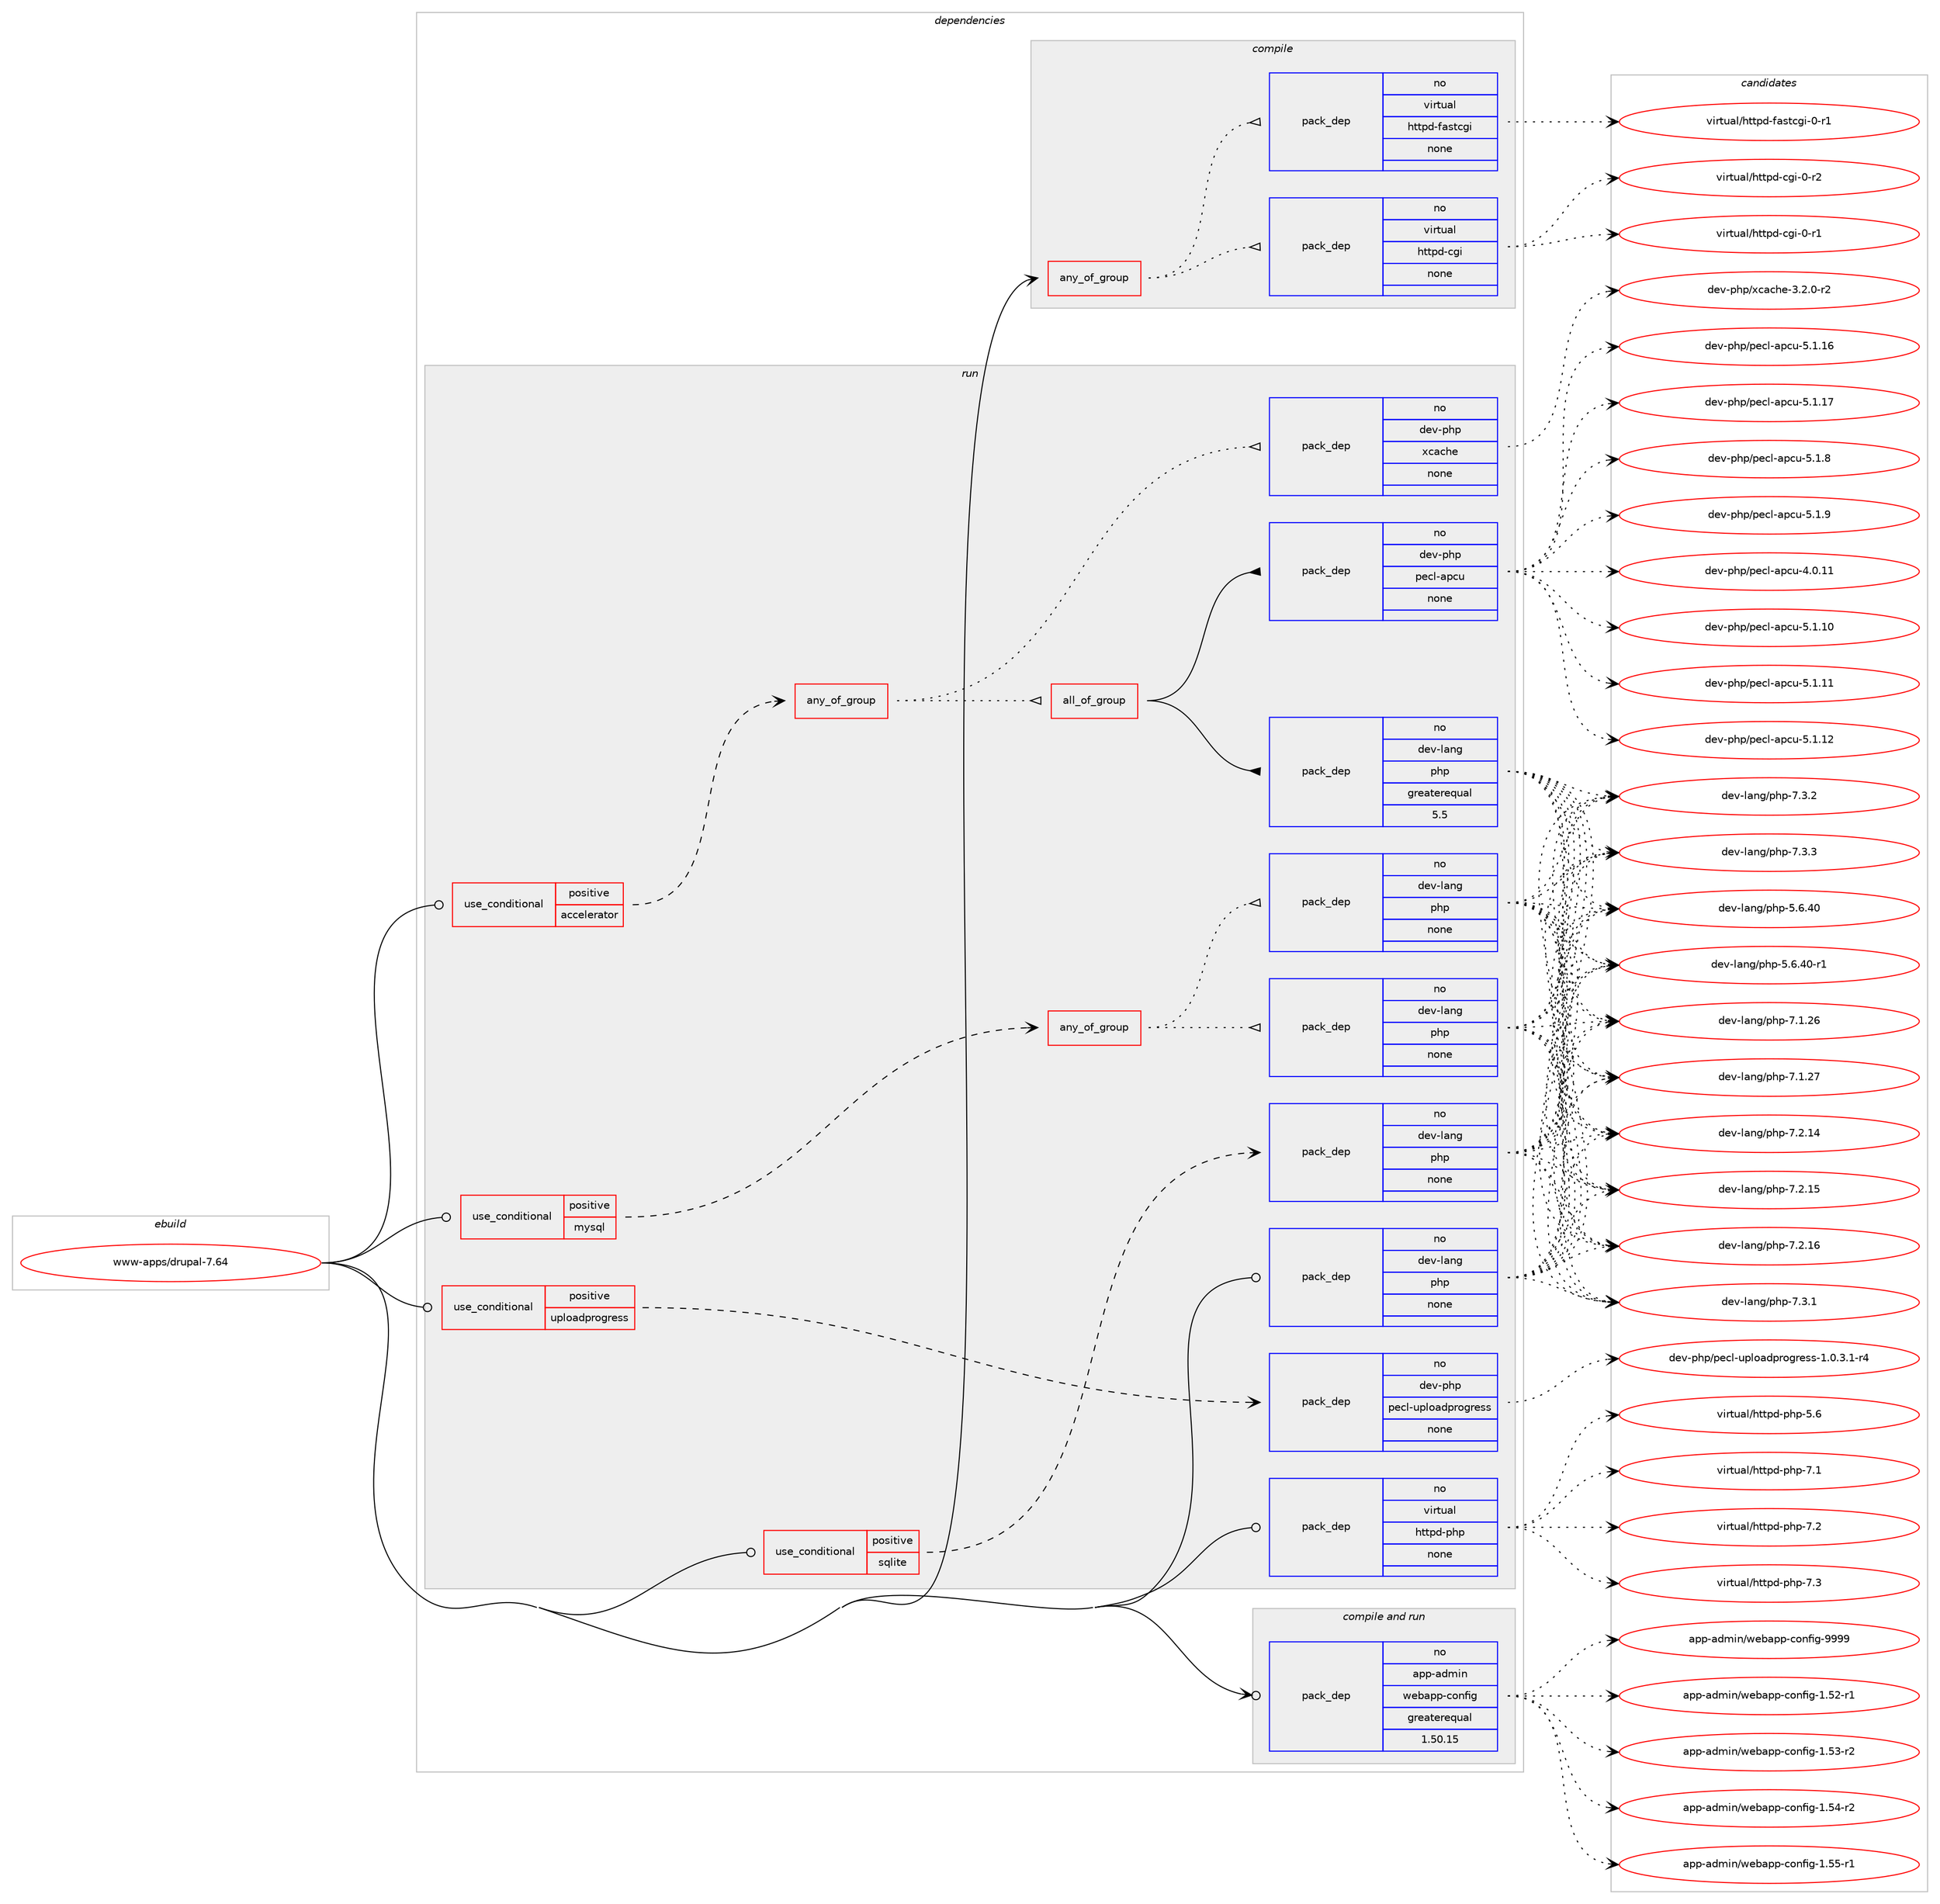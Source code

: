 digraph prolog {

# *************
# Graph options
# *************

newrank=true;
concentrate=true;
compound=true;
graph [rankdir=LR,fontname=Helvetica,fontsize=10,ranksep=1.5];#, ranksep=2.5, nodesep=0.2];
edge  [arrowhead=vee];
node  [fontname=Helvetica,fontsize=10];

# **********
# The ebuild
# **********

subgraph cluster_leftcol {
color=gray;
rank=same;
label=<<i>ebuild</i>>;
id [label="www-apps/drupal-7.64", color=red, width=4, href="../www-apps/drupal-7.64.svg"];
}

# ****************
# The dependencies
# ****************

subgraph cluster_midcol {
color=gray;
label=<<i>dependencies</i>>;
subgraph cluster_compile {
fillcolor="#eeeeee";
style=filled;
label=<<i>compile</i>>;
subgraph any28162 {
dependency1744294 [label=<<TABLE BORDER="0" CELLBORDER="1" CELLSPACING="0" CELLPADDING="4"><TR><TD CELLPADDING="10">any_of_group</TD></TR></TABLE>>, shape=none, color=red];subgraph pack1252166 {
dependency1744295 [label=<<TABLE BORDER="0" CELLBORDER="1" CELLSPACING="0" CELLPADDING="4" WIDTH="220"><TR><TD ROWSPAN="6" CELLPADDING="30">pack_dep</TD></TR><TR><TD WIDTH="110">no</TD></TR><TR><TD>virtual</TD></TR><TR><TD>httpd-cgi</TD></TR><TR><TD>none</TD></TR><TR><TD></TD></TR></TABLE>>, shape=none, color=blue];
}
dependency1744294:e -> dependency1744295:w [weight=20,style="dotted",arrowhead="oinv"];
subgraph pack1252167 {
dependency1744296 [label=<<TABLE BORDER="0" CELLBORDER="1" CELLSPACING="0" CELLPADDING="4" WIDTH="220"><TR><TD ROWSPAN="6" CELLPADDING="30">pack_dep</TD></TR><TR><TD WIDTH="110">no</TD></TR><TR><TD>virtual</TD></TR><TR><TD>httpd-fastcgi</TD></TR><TR><TD>none</TD></TR><TR><TD></TD></TR></TABLE>>, shape=none, color=blue];
}
dependency1744294:e -> dependency1744296:w [weight=20,style="dotted",arrowhead="oinv"];
}
id:e -> dependency1744294:w [weight=20,style="solid",arrowhead="vee"];
}
subgraph cluster_compileandrun {
fillcolor="#eeeeee";
style=filled;
label=<<i>compile and run</i>>;
subgraph pack1252168 {
dependency1744297 [label=<<TABLE BORDER="0" CELLBORDER="1" CELLSPACING="0" CELLPADDING="4" WIDTH="220"><TR><TD ROWSPAN="6" CELLPADDING="30">pack_dep</TD></TR><TR><TD WIDTH="110">no</TD></TR><TR><TD>app-admin</TD></TR><TR><TD>webapp-config</TD></TR><TR><TD>greaterequal</TD></TR><TR><TD>1.50.15</TD></TR></TABLE>>, shape=none, color=blue];
}
id:e -> dependency1744297:w [weight=20,style="solid",arrowhead="odotvee"];
}
subgraph cluster_run {
fillcolor="#eeeeee";
style=filled;
label=<<i>run</i>>;
subgraph cond462974 {
dependency1744298 [label=<<TABLE BORDER="0" CELLBORDER="1" CELLSPACING="0" CELLPADDING="4"><TR><TD ROWSPAN="3" CELLPADDING="10">use_conditional</TD></TR><TR><TD>positive</TD></TR><TR><TD>accelerator</TD></TR></TABLE>>, shape=none, color=red];
subgraph any28163 {
dependency1744299 [label=<<TABLE BORDER="0" CELLBORDER="1" CELLSPACING="0" CELLPADDING="4"><TR><TD CELLPADDING="10">any_of_group</TD></TR></TABLE>>, shape=none, color=red];subgraph pack1252169 {
dependency1744300 [label=<<TABLE BORDER="0" CELLBORDER="1" CELLSPACING="0" CELLPADDING="4" WIDTH="220"><TR><TD ROWSPAN="6" CELLPADDING="30">pack_dep</TD></TR><TR><TD WIDTH="110">no</TD></TR><TR><TD>dev-php</TD></TR><TR><TD>xcache</TD></TR><TR><TD>none</TD></TR><TR><TD></TD></TR></TABLE>>, shape=none, color=blue];
}
dependency1744299:e -> dependency1744300:w [weight=20,style="dotted",arrowhead="oinv"];
subgraph all995 {
dependency1744301 [label=<<TABLE BORDER="0" CELLBORDER="1" CELLSPACING="0" CELLPADDING="4"><TR><TD CELLPADDING="10">all_of_group</TD></TR></TABLE>>, shape=none, color=red];subgraph pack1252170 {
dependency1744302 [label=<<TABLE BORDER="0" CELLBORDER="1" CELLSPACING="0" CELLPADDING="4" WIDTH="220"><TR><TD ROWSPAN="6" CELLPADDING="30">pack_dep</TD></TR><TR><TD WIDTH="110">no</TD></TR><TR><TD>dev-lang</TD></TR><TR><TD>php</TD></TR><TR><TD>greaterequal</TD></TR><TR><TD>5.5</TD></TR></TABLE>>, shape=none, color=blue];
}
dependency1744301:e -> dependency1744302:w [weight=20,style="solid",arrowhead="inv"];
subgraph pack1252171 {
dependency1744303 [label=<<TABLE BORDER="0" CELLBORDER="1" CELLSPACING="0" CELLPADDING="4" WIDTH="220"><TR><TD ROWSPAN="6" CELLPADDING="30">pack_dep</TD></TR><TR><TD WIDTH="110">no</TD></TR><TR><TD>dev-php</TD></TR><TR><TD>pecl-apcu</TD></TR><TR><TD>none</TD></TR><TR><TD></TD></TR></TABLE>>, shape=none, color=blue];
}
dependency1744301:e -> dependency1744303:w [weight=20,style="solid",arrowhead="inv"];
}
dependency1744299:e -> dependency1744301:w [weight=20,style="dotted",arrowhead="oinv"];
}
dependency1744298:e -> dependency1744299:w [weight=20,style="dashed",arrowhead="vee"];
}
id:e -> dependency1744298:w [weight=20,style="solid",arrowhead="odot"];
subgraph cond462975 {
dependency1744304 [label=<<TABLE BORDER="0" CELLBORDER="1" CELLSPACING="0" CELLPADDING="4"><TR><TD ROWSPAN="3" CELLPADDING="10">use_conditional</TD></TR><TR><TD>positive</TD></TR><TR><TD>mysql</TD></TR></TABLE>>, shape=none, color=red];
subgraph any28164 {
dependency1744305 [label=<<TABLE BORDER="0" CELLBORDER="1" CELLSPACING="0" CELLPADDING="4"><TR><TD CELLPADDING="10">any_of_group</TD></TR></TABLE>>, shape=none, color=red];subgraph pack1252172 {
dependency1744306 [label=<<TABLE BORDER="0" CELLBORDER="1" CELLSPACING="0" CELLPADDING="4" WIDTH="220"><TR><TD ROWSPAN="6" CELLPADDING="30">pack_dep</TD></TR><TR><TD WIDTH="110">no</TD></TR><TR><TD>dev-lang</TD></TR><TR><TD>php</TD></TR><TR><TD>none</TD></TR><TR><TD></TD></TR></TABLE>>, shape=none, color=blue];
}
dependency1744305:e -> dependency1744306:w [weight=20,style="dotted",arrowhead="oinv"];
subgraph pack1252173 {
dependency1744307 [label=<<TABLE BORDER="0" CELLBORDER="1" CELLSPACING="0" CELLPADDING="4" WIDTH="220"><TR><TD ROWSPAN="6" CELLPADDING="30">pack_dep</TD></TR><TR><TD WIDTH="110">no</TD></TR><TR><TD>dev-lang</TD></TR><TR><TD>php</TD></TR><TR><TD>none</TD></TR><TR><TD></TD></TR></TABLE>>, shape=none, color=blue];
}
dependency1744305:e -> dependency1744307:w [weight=20,style="dotted",arrowhead="oinv"];
}
dependency1744304:e -> dependency1744305:w [weight=20,style="dashed",arrowhead="vee"];
}
id:e -> dependency1744304:w [weight=20,style="solid",arrowhead="odot"];
subgraph cond462976 {
dependency1744308 [label=<<TABLE BORDER="0" CELLBORDER="1" CELLSPACING="0" CELLPADDING="4"><TR><TD ROWSPAN="3" CELLPADDING="10">use_conditional</TD></TR><TR><TD>positive</TD></TR><TR><TD>sqlite</TD></TR></TABLE>>, shape=none, color=red];
subgraph pack1252174 {
dependency1744309 [label=<<TABLE BORDER="0" CELLBORDER="1" CELLSPACING="0" CELLPADDING="4" WIDTH="220"><TR><TD ROWSPAN="6" CELLPADDING="30">pack_dep</TD></TR><TR><TD WIDTH="110">no</TD></TR><TR><TD>dev-lang</TD></TR><TR><TD>php</TD></TR><TR><TD>none</TD></TR><TR><TD></TD></TR></TABLE>>, shape=none, color=blue];
}
dependency1744308:e -> dependency1744309:w [weight=20,style="dashed",arrowhead="vee"];
}
id:e -> dependency1744308:w [weight=20,style="solid",arrowhead="odot"];
subgraph cond462977 {
dependency1744310 [label=<<TABLE BORDER="0" CELLBORDER="1" CELLSPACING="0" CELLPADDING="4"><TR><TD ROWSPAN="3" CELLPADDING="10">use_conditional</TD></TR><TR><TD>positive</TD></TR><TR><TD>uploadprogress</TD></TR></TABLE>>, shape=none, color=red];
subgraph pack1252175 {
dependency1744311 [label=<<TABLE BORDER="0" CELLBORDER="1" CELLSPACING="0" CELLPADDING="4" WIDTH="220"><TR><TD ROWSPAN="6" CELLPADDING="30">pack_dep</TD></TR><TR><TD WIDTH="110">no</TD></TR><TR><TD>dev-php</TD></TR><TR><TD>pecl-uploadprogress</TD></TR><TR><TD>none</TD></TR><TR><TD></TD></TR></TABLE>>, shape=none, color=blue];
}
dependency1744310:e -> dependency1744311:w [weight=20,style="dashed",arrowhead="vee"];
}
id:e -> dependency1744310:w [weight=20,style="solid",arrowhead="odot"];
subgraph pack1252176 {
dependency1744312 [label=<<TABLE BORDER="0" CELLBORDER="1" CELLSPACING="0" CELLPADDING="4" WIDTH="220"><TR><TD ROWSPAN="6" CELLPADDING="30">pack_dep</TD></TR><TR><TD WIDTH="110">no</TD></TR><TR><TD>dev-lang</TD></TR><TR><TD>php</TD></TR><TR><TD>none</TD></TR><TR><TD></TD></TR></TABLE>>, shape=none, color=blue];
}
id:e -> dependency1744312:w [weight=20,style="solid",arrowhead="odot"];
subgraph pack1252177 {
dependency1744313 [label=<<TABLE BORDER="0" CELLBORDER="1" CELLSPACING="0" CELLPADDING="4" WIDTH="220"><TR><TD ROWSPAN="6" CELLPADDING="30">pack_dep</TD></TR><TR><TD WIDTH="110">no</TD></TR><TR><TD>virtual</TD></TR><TR><TD>httpd-php</TD></TR><TR><TD>none</TD></TR><TR><TD></TD></TR></TABLE>>, shape=none, color=blue];
}
id:e -> dependency1744313:w [weight=20,style="solid",arrowhead="odot"];
}
}

# **************
# The candidates
# **************

subgraph cluster_choices {
rank=same;
color=gray;
label=<<i>candidates</i>>;

subgraph choice1252166 {
color=black;
nodesep=1;
choice1181051141161179710847104116116112100459910310545484511449 [label="virtual/httpd-cgi-0-r1", color=red, width=4,href="../virtual/httpd-cgi-0-r1.svg"];
choice1181051141161179710847104116116112100459910310545484511450 [label="virtual/httpd-cgi-0-r2", color=red, width=4,href="../virtual/httpd-cgi-0-r2.svg"];
dependency1744295:e -> choice1181051141161179710847104116116112100459910310545484511449:w [style=dotted,weight="100"];
dependency1744295:e -> choice1181051141161179710847104116116112100459910310545484511450:w [style=dotted,weight="100"];
}
subgraph choice1252167 {
color=black;
nodesep=1;
choice118105114116117971084710411611611210045102971151169910310545484511449 [label="virtual/httpd-fastcgi-0-r1", color=red, width=4,href="../virtual/httpd-fastcgi-0-r1.svg"];
dependency1744296:e -> choice118105114116117971084710411611611210045102971151169910310545484511449:w [style=dotted,weight="100"];
}
subgraph choice1252168 {
color=black;
nodesep=1;
choice971121124597100109105110471191019897112112459911111010210510345494653504511449 [label="app-admin/webapp-config-1.52-r1", color=red, width=4,href="../app-admin/webapp-config-1.52-r1.svg"];
choice971121124597100109105110471191019897112112459911111010210510345494653514511450 [label="app-admin/webapp-config-1.53-r2", color=red, width=4,href="../app-admin/webapp-config-1.53-r2.svg"];
choice971121124597100109105110471191019897112112459911111010210510345494653524511450 [label="app-admin/webapp-config-1.54-r2", color=red, width=4,href="../app-admin/webapp-config-1.54-r2.svg"];
choice971121124597100109105110471191019897112112459911111010210510345494653534511449 [label="app-admin/webapp-config-1.55-r1", color=red, width=4,href="../app-admin/webapp-config-1.55-r1.svg"];
choice97112112459710010910511047119101989711211245991111101021051034557575757 [label="app-admin/webapp-config-9999", color=red, width=4,href="../app-admin/webapp-config-9999.svg"];
dependency1744297:e -> choice971121124597100109105110471191019897112112459911111010210510345494653504511449:w [style=dotted,weight="100"];
dependency1744297:e -> choice971121124597100109105110471191019897112112459911111010210510345494653514511450:w [style=dotted,weight="100"];
dependency1744297:e -> choice971121124597100109105110471191019897112112459911111010210510345494653524511450:w [style=dotted,weight="100"];
dependency1744297:e -> choice971121124597100109105110471191019897112112459911111010210510345494653534511449:w [style=dotted,weight="100"];
dependency1744297:e -> choice97112112459710010910511047119101989711211245991111101021051034557575757:w [style=dotted,weight="100"];
}
subgraph choice1252169 {
color=black;
nodesep=1;
choice10010111845112104112471209997991041014551465046484511450 [label="dev-php/xcache-3.2.0-r2", color=red, width=4,href="../dev-php/xcache-3.2.0-r2.svg"];
dependency1744300:e -> choice10010111845112104112471209997991041014551465046484511450:w [style=dotted,weight="100"];
}
subgraph choice1252170 {
color=black;
nodesep=1;
choice10010111845108971101034711210411245534654465248 [label="dev-lang/php-5.6.40", color=red, width=4,href="../dev-lang/php-5.6.40.svg"];
choice100101118451089711010347112104112455346544652484511449 [label="dev-lang/php-5.6.40-r1", color=red, width=4,href="../dev-lang/php-5.6.40-r1.svg"];
choice10010111845108971101034711210411245554649465054 [label="dev-lang/php-7.1.26", color=red, width=4,href="../dev-lang/php-7.1.26.svg"];
choice10010111845108971101034711210411245554649465055 [label="dev-lang/php-7.1.27", color=red, width=4,href="../dev-lang/php-7.1.27.svg"];
choice10010111845108971101034711210411245554650464952 [label="dev-lang/php-7.2.14", color=red, width=4,href="../dev-lang/php-7.2.14.svg"];
choice10010111845108971101034711210411245554650464953 [label="dev-lang/php-7.2.15", color=red, width=4,href="../dev-lang/php-7.2.15.svg"];
choice10010111845108971101034711210411245554650464954 [label="dev-lang/php-7.2.16", color=red, width=4,href="../dev-lang/php-7.2.16.svg"];
choice100101118451089711010347112104112455546514649 [label="dev-lang/php-7.3.1", color=red, width=4,href="../dev-lang/php-7.3.1.svg"];
choice100101118451089711010347112104112455546514650 [label="dev-lang/php-7.3.2", color=red, width=4,href="../dev-lang/php-7.3.2.svg"];
choice100101118451089711010347112104112455546514651 [label="dev-lang/php-7.3.3", color=red, width=4,href="../dev-lang/php-7.3.3.svg"];
dependency1744302:e -> choice10010111845108971101034711210411245534654465248:w [style=dotted,weight="100"];
dependency1744302:e -> choice100101118451089711010347112104112455346544652484511449:w [style=dotted,weight="100"];
dependency1744302:e -> choice10010111845108971101034711210411245554649465054:w [style=dotted,weight="100"];
dependency1744302:e -> choice10010111845108971101034711210411245554649465055:w [style=dotted,weight="100"];
dependency1744302:e -> choice10010111845108971101034711210411245554650464952:w [style=dotted,weight="100"];
dependency1744302:e -> choice10010111845108971101034711210411245554650464953:w [style=dotted,weight="100"];
dependency1744302:e -> choice10010111845108971101034711210411245554650464954:w [style=dotted,weight="100"];
dependency1744302:e -> choice100101118451089711010347112104112455546514649:w [style=dotted,weight="100"];
dependency1744302:e -> choice100101118451089711010347112104112455546514650:w [style=dotted,weight="100"];
dependency1744302:e -> choice100101118451089711010347112104112455546514651:w [style=dotted,weight="100"];
}
subgraph choice1252171 {
color=black;
nodesep=1;
choice10010111845112104112471121019910845971129911745524648464949 [label="dev-php/pecl-apcu-4.0.11", color=red, width=4,href="../dev-php/pecl-apcu-4.0.11.svg"];
choice10010111845112104112471121019910845971129911745534649464948 [label="dev-php/pecl-apcu-5.1.10", color=red, width=4,href="../dev-php/pecl-apcu-5.1.10.svg"];
choice10010111845112104112471121019910845971129911745534649464949 [label="dev-php/pecl-apcu-5.1.11", color=red, width=4,href="../dev-php/pecl-apcu-5.1.11.svg"];
choice10010111845112104112471121019910845971129911745534649464950 [label="dev-php/pecl-apcu-5.1.12", color=red, width=4,href="../dev-php/pecl-apcu-5.1.12.svg"];
choice10010111845112104112471121019910845971129911745534649464954 [label="dev-php/pecl-apcu-5.1.16", color=red, width=4,href="../dev-php/pecl-apcu-5.1.16.svg"];
choice10010111845112104112471121019910845971129911745534649464955 [label="dev-php/pecl-apcu-5.1.17", color=red, width=4,href="../dev-php/pecl-apcu-5.1.17.svg"];
choice100101118451121041124711210199108459711299117455346494656 [label="dev-php/pecl-apcu-5.1.8", color=red, width=4,href="../dev-php/pecl-apcu-5.1.8.svg"];
choice100101118451121041124711210199108459711299117455346494657 [label="dev-php/pecl-apcu-5.1.9", color=red, width=4,href="../dev-php/pecl-apcu-5.1.9.svg"];
dependency1744303:e -> choice10010111845112104112471121019910845971129911745524648464949:w [style=dotted,weight="100"];
dependency1744303:e -> choice10010111845112104112471121019910845971129911745534649464948:w [style=dotted,weight="100"];
dependency1744303:e -> choice10010111845112104112471121019910845971129911745534649464949:w [style=dotted,weight="100"];
dependency1744303:e -> choice10010111845112104112471121019910845971129911745534649464950:w [style=dotted,weight="100"];
dependency1744303:e -> choice10010111845112104112471121019910845971129911745534649464954:w [style=dotted,weight="100"];
dependency1744303:e -> choice10010111845112104112471121019910845971129911745534649464955:w [style=dotted,weight="100"];
dependency1744303:e -> choice100101118451121041124711210199108459711299117455346494656:w [style=dotted,weight="100"];
dependency1744303:e -> choice100101118451121041124711210199108459711299117455346494657:w [style=dotted,weight="100"];
}
subgraph choice1252172 {
color=black;
nodesep=1;
choice10010111845108971101034711210411245534654465248 [label="dev-lang/php-5.6.40", color=red, width=4,href="../dev-lang/php-5.6.40.svg"];
choice100101118451089711010347112104112455346544652484511449 [label="dev-lang/php-5.6.40-r1", color=red, width=4,href="../dev-lang/php-5.6.40-r1.svg"];
choice10010111845108971101034711210411245554649465054 [label="dev-lang/php-7.1.26", color=red, width=4,href="../dev-lang/php-7.1.26.svg"];
choice10010111845108971101034711210411245554649465055 [label="dev-lang/php-7.1.27", color=red, width=4,href="../dev-lang/php-7.1.27.svg"];
choice10010111845108971101034711210411245554650464952 [label="dev-lang/php-7.2.14", color=red, width=4,href="../dev-lang/php-7.2.14.svg"];
choice10010111845108971101034711210411245554650464953 [label="dev-lang/php-7.2.15", color=red, width=4,href="../dev-lang/php-7.2.15.svg"];
choice10010111845108971101034711210411245554650464954 [label="dev-lang/php-7.2.16", color=red, width=4,href="../dev-lang/php-7.2.16.svg"];
choice100101118451089711010347112104112455546514649 [label="dev-lang/php-7.3.1", color=red, width=4,href="../dev-lang/php-7.3.1.svg"];
choice100101118451089711010347112104112455546514650 [label="dev-lang/php-7.3.2", color=red, width=4,href="../dev-lang/php-7.3.2.svg"];
choice100101118451089711010347112104112455546514651 [label="dev-lang/php-7.3.3", color=red, width=4,href="../dev-lang/php-7.3.3.svg"];
dependency1744306:e -> choice10010111845108971101034711210411245534654465248:w [style=dotted,weight="100"];
dependency1744306:e -> choice100101118451089711010347112104112455346544652484511449:w [style=dotted,weight="100"];
dependency1744306:e -> choice10010111845108971101034711210411245554649465054:w [style=dotted,weight="100"];
dependency1744306:e -> choice10010111845108971101034711210411245554649465055:w [style=dotted,weight="100"];
dependency1744306:e -> choice10010111845108971101034711210411245554650464952:w [style=dotted,weight="100"];
dependency1744306:e -> choice10010111845108971101034711210411245554650464953:w [style=dotted,weight="100"];
dependency1744306:e -> choice10010111845108971101034711210411245554650464954:w [style=dotted,weight="100"];
dependency1744306:e -> choice100101118451089711010347112104112455546514649:w [style=dotted,weight="100"];
dependency1744306:e -> choice100101118451089711010347112104112455546514650:w [style=dotted,weight="100"];
dependency1744306:e -> choice100101118451089711010347112104112455546514651:w [style=dotted,weight="100"];
}
subgraph choice1252173 {
color=black;
nodesep=1;
choice10010111845108971101034711210411245534654465248 [label="dev-lang/php-5.6.40", color=red, width=4,href="../dev-lang/php-5.6.40.svg"];
choice100101118451089711010347112104112455346544652484511449 [label="dev-lang/php-5.6.40-r1", color=red, width=4,href="../dev-lang/php-5.6.40-r1.svg"];
choice10010111845108971101034711210411245554649465054 [label="dev-lang/php-7.1.26", color=red, width=4,href="../dev-lang/php-7.1.26.svg"];
choice10010111845108971101034711210411245554649465055 [label="dev-lang/php-7.1.27", color=red, width=4,href="../dev-lang/php-7.1.27.svg"];
choice10010111845108971101034711210411245554650464952 [label="dev-lang/php-7.2.14", color=red, width=4,href="../dev-lang/php-7.2.14.svg"];
choice10010111845108971101034711210411245554650464953 [label="dev-lang/php-7.2.15", color=red, width=4,href="../dev-lang/php-7.2.15.svg"];
choice10010111845108971101034711210411245554650464954 [label="dev-lang/php-7.2.16", color=red, width=4,href="../dev-lang/php-7.2.16.svg"];
choice100101118451089711010347112104112455546514649 [label="dev-lang/php-7.3.1", color=red, width=4,href="../dev-lang/php-7.3.1.svg"];
choice100101118451089711010347112104112455546514650 [label="dev-lang/php-7.3.2", color=red, width=4,href="../dev-lang/php-7.3.2.svg"];
choice100101118451089711010347112104112455546514651 [label="dev-lang/php-7.3.3", color=red, width=4,href="../dev-lang/php-7.3.3.svg"];
dependency1744307:e -> choice10010111845108971101034711210411245534654465248:w [style=dotted,weight="100"];
dependency1744307:e -> choice100101118451089711010347112104112455346544652484511449:w [style=dotted,weight="100"];
dependency1744307:e -> choice10010111845108971101034711210411245554649465054:w [style=dotted,weight="100"];
dependency1744307:e -> choice10010111845108971101034711210411245554649465055:w [style=dotted,weight="100"];
dependency1744307:e -> choice10010111845108971101034711210411245554650464952:w [style=dotted,weight="100"];
dependency1744307:e -> choice10010111845108971101034711210411245554650464953:w [style=dotted,weight="100"];
dependency1744307:e -> choice10010111845108971101034711210411245554650464954:w [style=dotted,weight="100"];
dependency1744307:e -> choice100101118451089711010347112104112455546514649:w [style=dotted,weight="100"];
dependency1744307:e -> choice100101118451089711010347112104112455546514650:w [style=dotted,weight="100"];
dependency1744307:e -> choice100101118451089711010347112104112455546514651:w [style=dotted,weight="100"];
}
subgraph choice1252174 {
color=black;
nodesep=1;
choice10010111845108971101034711210411245534654465248 [label="dev-lang/php-5.6.40", color=red, width=4,href="../dev-lang/php-5.6.40.svg"];
choice100101118451089711010347112104112455346544652484511449 [label="dev-lang/php-5.6.40-r1", color=red, width=4,href="../dev-lang/php-5.6.40-r1.svg"];
choice10010111845108971101034711210411245554649465054 [label="dev-lang/php-7.1.26", color=red, width=4,href="../dev-lang/php-7.1.26.svg"];
choice10010111845108971101034711210411245554649465055 [label="dev-lang/php-7.1.27", color=red, width=4,href="../dev-lang/php-7.1.27.svg"];
choice10010111845108971101034711210411245554650464952 [label="dev-lang/php-7.2.14", color=red, width=4,href="../dev-lang/php-7.2.14.svg"];
choice10010111845108971101034711210411245554650464953 [label="dev-lang/php-7.2.15", color=red, width=4,href="../dev-lang/php-7.2.15.svg"];
choice10010111845108971101034711210411245554650464954 [label="dev-lang/php-7.2.16", color=red, width=4,href="../dev-lang/php-7.2.16.svg"];
choice100101118451089711010347112104112455546514649 [label="dev-lang/php-7.3.1", color=red, width=4,href="../dev-lang/php-7.3.1.svg"];
choice100101118451089711010347112104112455546514650 [label="dev-lang/php-7.3.2", color=red, width=4,href="../dev-lang/php-7.3.2.svg"];
choice100101118451089711010347112104112455546514651 [label="dev-lang/php-7.3.3", color=red, width=4,href="../dev-lang/php-7.3.3.svg"];
dependency1744309:e -> choice10010111845108971101034711210411245534654465248:w [style=dotted,weight="100"];
dependency1744309:e -> choice100101118451089711010347112104112455346544652484511449:w [style=dotted,weight="100"];
dependency1744309:e -> choice10010111845108971101034711210411245554649465054:w [style=dotted,weight="100"];
dependency1744309:e -> choice10010111845108971101034711210411245554649465055:w [style=dotted,weight="100"];
dependency1744309:e -> choice10010111845108971101034711210411245554650464952:w [style=dotted,weight="100"];
dependency1744309:e -> choice10010111845108971101034711210411245554650464953:w [style=dotted,weight="100"];
dependency1744309:e -> choice10010111845108971101034711210411245554650464954:w [style=dotted,weight="100"];
dependency1744309:e -> choice100101118451089711010347112104112455546514649:w [style=dotted,weight="100"];
dependency1744309:e -> choice100101118451089711010347112104112455546514650:w [style=dotted,weight="100"];
dependency1744309:e -> choice100101118451089711010347112104112455546514651:w [style=dotted,weight="100"];
}
subgraph choice1252175 {
color=black;
nodesep=1;
choice100101118451121041124711210199108451171121081119710011211411110311410111511545494648465146494511452 [label="dev-php/pecl-uploadprogress-1.0.3.1-r4", color=red, width=4,href="../dev-php/pecl-uploadprogress-1.0.3.1-r4.svg"];
dependency1744311:e -> choice100101118451121041124711210199108451171121081119710011211411110311410111511545494648465146494511452:w [style=dotted,weight="100"];
}
subgraph choice1252176 {
color=black;
nodesep=1;
choice10010111845108971101034711210411245534654465248 [label="dev-lang/php-5.6.40", color=red, width=4,href="../dev-lang/php-5.6.40.svg"];
choice100101118451089711010347112104112455346544652484511449 [label="dev-lang/php-5.6.40-r1", color=red, width=4,href="../dev-lang/php-5.6.40-r1.svg"];
choice10010111845108971101034711210411245554649465054 [label="dev-lang/php-7.1.26", color=red, width=4,href="../dev-lang/php-7.1.26.svg"];
choice10010111845108971101034711210411245554649465055 [label="dev-lang/php-7.1.27", color=red, width=4,href="../dev-lang/php-7.1.27.svg"];
choice10010111845108971101034711210411245554650464952 [label="dev-lang/php-7.2.14", color=red, width=4,href="../dev-lang/php-7.2.14.svg"];
choice10010111845108971101034711210411245554650464953 [label="dev-lang/php-7.2.15", color=red, width=4,href="../dev-lang/php-7.2.15.svg"];
choice10010111845108971101034711210411245554650464954 [label="dev-lang/php-7.2.16", color=red, width=4,href="../dev-lang/php-7.2.16.svg"];
choice100101118451089711010347112104112455546514649 [label="dev-lang/php-7.3.1", color=red, width=4,href="../dev-lang/php-7.3.1.svg"];
choice100101118451089711010347112104112455546514650 [label="dev-lang/php-7.3.2", color=red, width=4,href="../dev-lang/php-7.3.2.svg"];
choice100101118451089711010347112104112455546514651 [label="dev-lang/php-7.3.3", color=red, width=4,href="../dev-lang/php-7.3.3.svg"];
dependency1744312:e -> choice10010111845108971101034711210411245534654465248:w [style=dotted,weight="100"];
dependency1744312:e -> choice100101118451089711010347112104112455346544652484511449:w [style=dotted,weight="100"];
dependency1744312:e -> choice10010111845108971101034711210411245554649465054:w [style=dotted,weight="100"];
dependency1744312:e -> choice10010111845108971101034711210411245554649465055:w [style=dotted,weight="100"];
dependency1744312:e -> choice10010111845108971101034711210411245554650464952:w [style=dotted,weight="100"];
dependency1744312:e -> choice10010111845108971101034711210411245554650464953:w [style=dotted,weight="100"];
dependency1744312:e -> choice10010111845108971101034711210411245554650464954:w [style=dotted,weight="100"];
dependency1744312:e -> choice100101118451089711010347112104112455546514649:w [style=dotted,weight="100"];
dependency1744312:e -> choice100101118451089711010347112104112455546514650:w [style=dotted,weight="100"];
dependency1744312:e -> choice100101118451089711010347112104112455546514651:w [style=dotted,weight="100"];
}
subgraph choice1252177 {
color=black;
nodesep=1;
choice11810511411611797108471041161161121004511210411245534654 [label="virtual/httpd-php-5.6", color=red, width=4,href="../virtual/httpd-php-5.6.svg"];
choice11810511411611797108471041161161121004511210411245554649 [label="virtual/httpd-php-7.1", color=red, width=4,href="../virtual/httpd-php-7.1.svg"];
choice11810511411611797108471041161161121004511210411245554650 [label="virtual/httpd-php-7.2", color=red, width=4,href="../virtual/httpd-php-7.2.svg"];
choice11810511411611797108471041161161121004511210411245554651 [label="virtual/httpd-php-7.3", color=red, width=4,href="../virtual/httpd-php-7.3.svg"];
dependency1744313:e -> choice11810511411611797108471041161161121004511210411245534654:w [style=dotted,weight="100"];
dependency1744313:e -> choice11810511411611797108471041161161121004511210411245554649:w [style=dotted,weight="100"];
dependency1744313:e -> choice11810511411611797108471041161161121004511210411245554650:w [style=dotted,weight="100"];
dependency1744313:e -> choice11810511411611797108471041161161121004511210411245554651:w [style=dotted,weight="100"];
}
}

}
